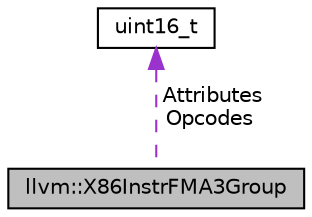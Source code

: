 digraph "llvm::X86InstrFMA3Group"
{
 // LATEX_PDF_SIZE
  bgcolor="transparent";
  edge [fontname="Helvetica",fontsize="10",labelfontname="Helvetica",labelfontsize="10"];
  node [fontname="Helvetica",fontsize="10",shape="box"];
  Node1 [label="llvm::X86InstrFMA3Group",height=0.2,width=0.4,color="black", fillcolor="grey75", style="filled", fontcolor="black",tooltip="This class is used to group {132, 213, 231} forms of FMA opcodes together."];
  Node2 -> Node1 [dir="back",color="darkorchid3",fontsize="10",style="dashed",label=" Attributes\nOpcodes" ,fontname="Helvetica"];
  Node2 [label="uint16_t",height=0.2,width=0.4,color="black",tooltip=" "];
}
